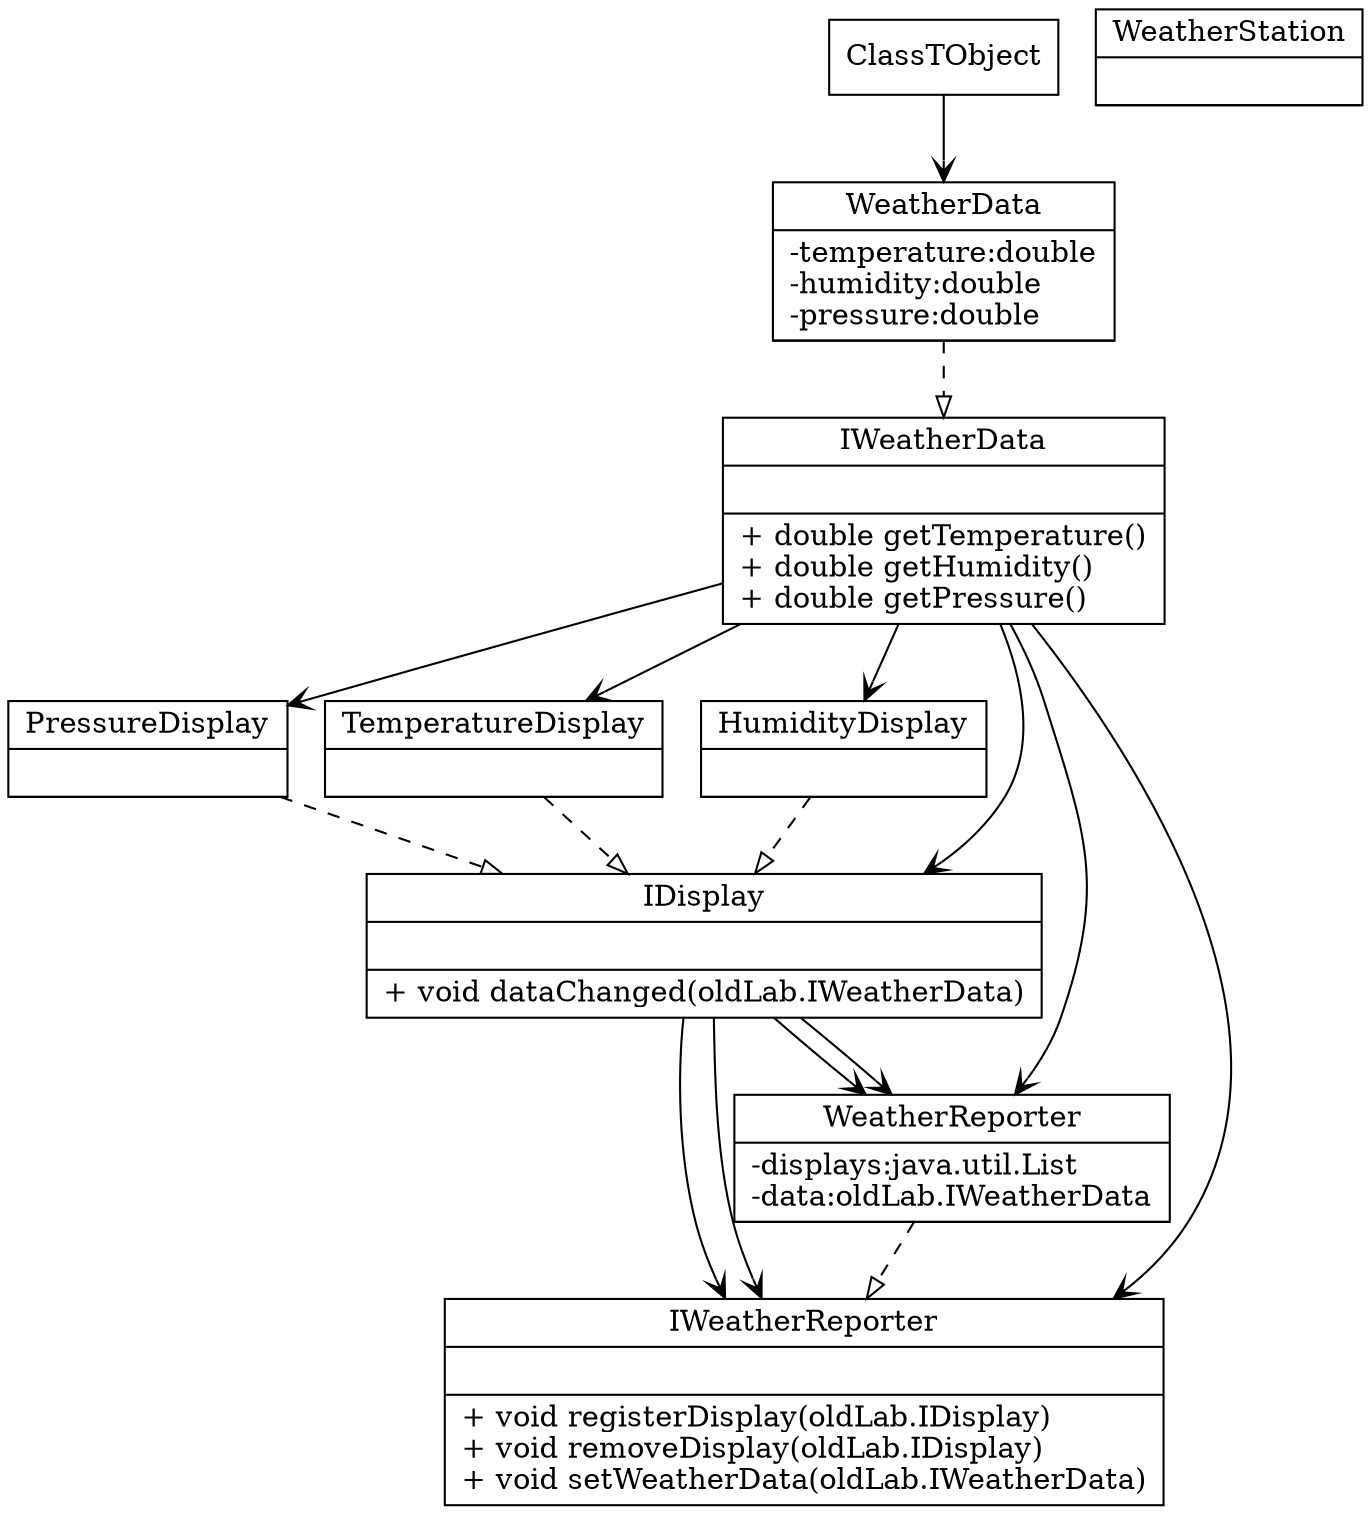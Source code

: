 digraph G {

fontname = "Bitstream Vera Sans"
fontsize = 8

node [shape = "record" ]
ClassTHumidityDisplay [label = "{HumidityDisplay||+ void <init>()\l+ void dataChanged(oldLab.IWeatherData)\l}" ]

node [shape = "record" ]
ClassTIDisplay [label = "{IDisplay||+ void dataChanged(oldLab.IWeatherData)\l}" ]

node [shape = "record" ]
ClassTIWeatherData [label = "{IWeatherData||+ double getTemperature()\l+ double getHumidity()\l+ double getPressure()\l}" ]

node [shape = "record" ]
ClassTIWeatherReporter [label = "{IWeatherReporter||+ void registerDisplay(oldLab.IDisplay)\l+ void removeDisplay(oldLab.IDisplay)\l+ void setWeatherData(oldLab.IWeatherData)\l}" ]

node [shape = "record" ]
ClassTPressureDisplay [label = "{PressureDisplay||+ void <init>()\l+ void dataChanged(oldLab.IWeatherData)\l}" ]

node [shape = "record" ]
ClassTTemperatureDisplay [label = "{TemperatureDisplay||+ void <init>()\l+ void dataChanged(oldLab.IWeatherData)\l}" ]

node [shape = "record" ]
ClassTWeatherData [label = "{WeatherData|-temperature:double\l-humidity:double\l-pressure:double\l|+ void <init>(double, double, double)\l+ double getTemperature()\l+ double getHumidity()\l+ double getPressure()\l+ boolean equals(java.lang.Object)\l+ int hashCode()\l}" ]

node [shape = "record" ]
ClassTWeatherReporter [label = "{WeatherReporter|-displays:java.util.List\l-data:oldLab.IWeatherData\l|+ void <init>()\l+ void registerDisplay(oldLab.IDisplay)\l+ void removeDisplay(oldLab.IDisplay)\l+ void setWeatherData(oldLab.IWeatherData)\l# void notifyDisplays()\l}" ]

node [shape = "record" ]
ClassTWeatherStation [label = "{WeatherStation||+ void <init>()\l+ void main(java.lang.String[])\l}" ]

edge [arrowhead = "vee" style = solid ]
ClassTIWeatherData -> ClassTHumidityDisplay

edge [arrowhead = "empty" style = "dashed" ]
ClassTHumidityDisplay -> ClassTIDisplay

edge [arrowhead = "vee" style = solid ]
ClassTIWeatherData -> ClassTIDisplay

edge [arrowhead = "vee" style = solid ]
ClassTIDisplay -> ClassTIWeatherReporter

edge [arrowhead = "vee" style = solid ]
ClassTIDisplay -> ClassTIWeatherReporter

edge [arrowhead = "vee" style = solid ]
ClassTIWeatherData -> ClassTIWeatherReporter

edge [arrowhead = "vee" style = solid ]
ClassTIWeatherData -> ClassTPressureDisplay

edge [arrowhead = "empty" style = "dashed" ]
ClassTPressureDisplay -> ClassTIDisplay

edge [arrowhead = "vee" style = solid ]
ClassTIWeatherData -> ClassTTemperatureDisplay

edge [arrowhead = "empty" style = "dashed" ]
ClassTTemperatureDisplay -> ClassTIDisplay

edge [arrowhead = "vee" style = solid ]
ClassTObject -> ClassTWeatherData

edge [arrowhead = "empty" style = "dashed" ]
ClassTWeatherData -> ClassTIWeatherData

edge [arrowhead = "vee" style = solid ]
ClassTIDisplay -> ClassTWeatherReporter

edge [arrowhead = "vee" style = solid ]
ClassTIDisplay -> ClassTWeatherReporter

edge [arrowhead = "vee" style = solid ]
ClassTIWeatherData -> ClassTWeatherReporter

edge [arrowhead = "empty" style = "dashed" ]
ClassTWeatherReporter -> ClassTIWeatherReporter
}